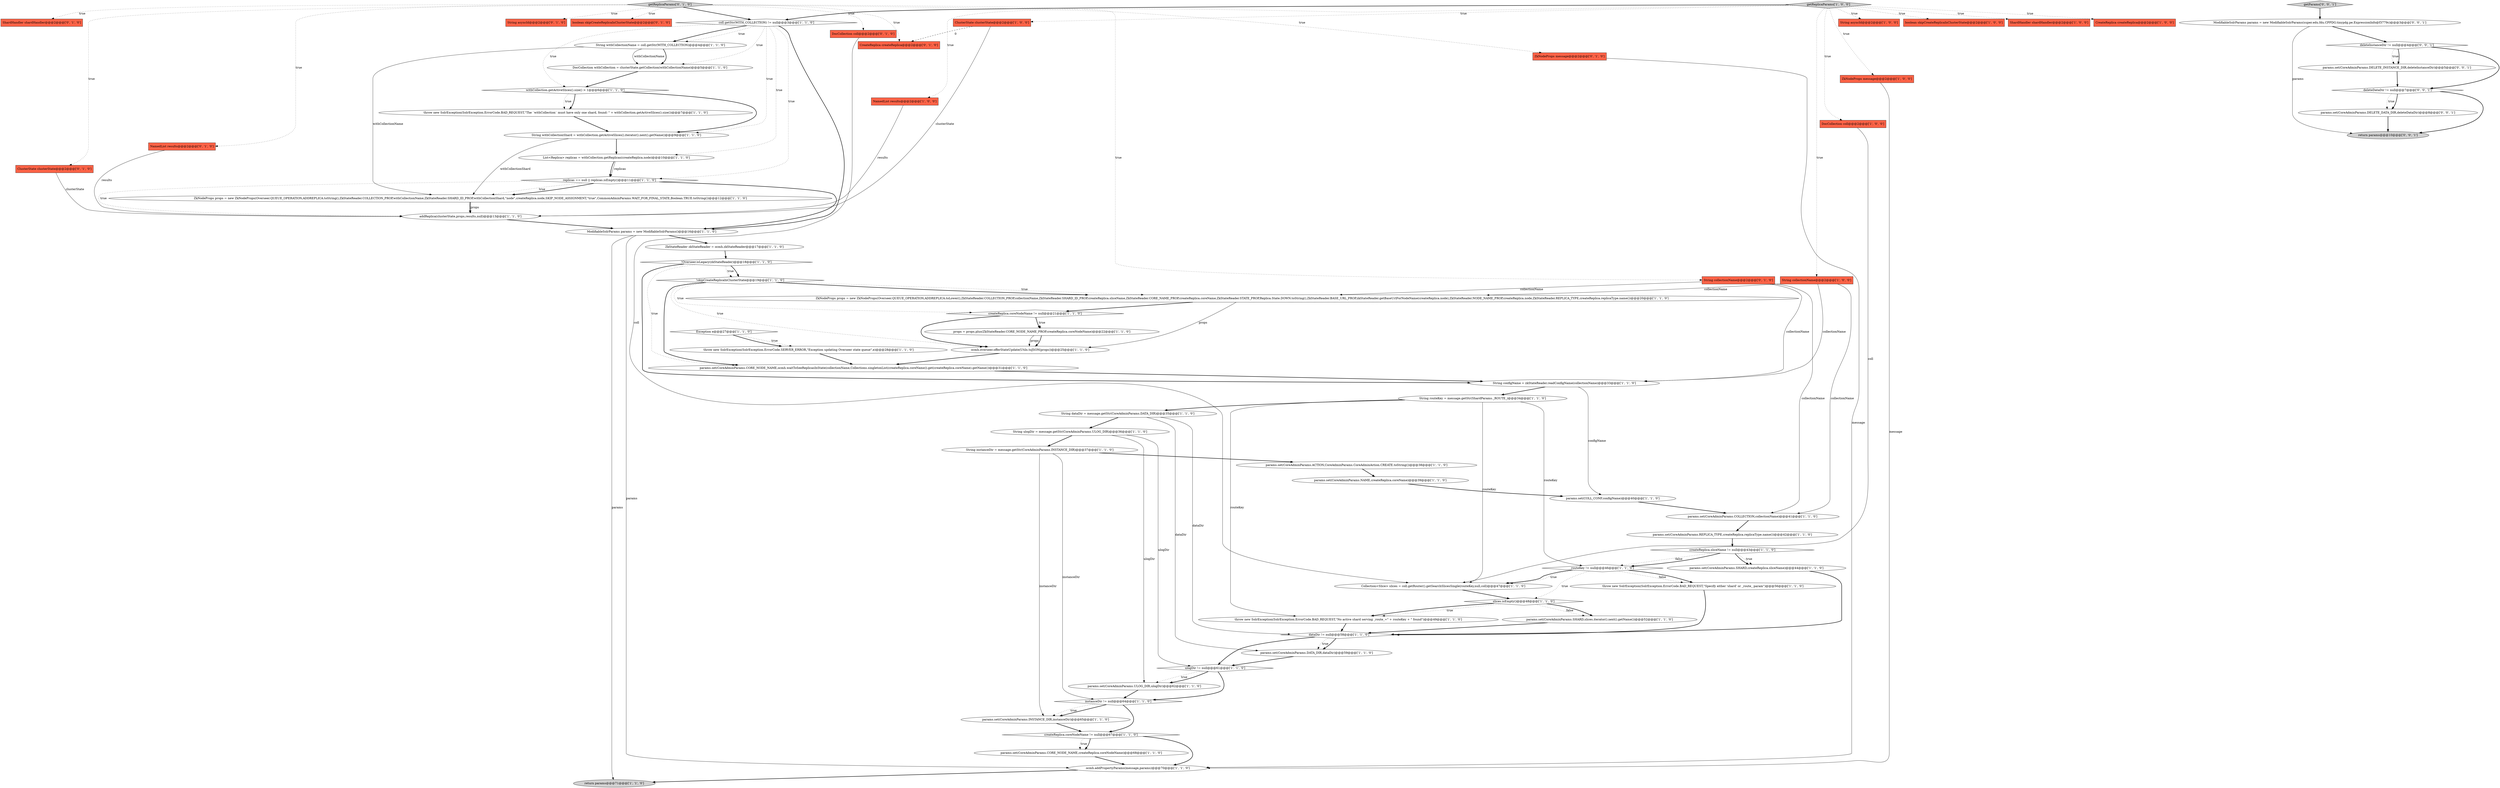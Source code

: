 digraph {
35 [style = filled, label = "coll.getStr(WITH_COLLECTION) != null@@@3@@@['1', '1', '0']", fillcolor = white, shape = diamond image = "AAA0AAABBB1BBB"];
43 [style = filled, label = "params.set(CoreAdminParams.NAME,createReplica.coreName)@@@39@@@['1', '1', '0']", fillcolor = white, shape = ellipse image = "AAA0AAABBB1BBB"];
33 [style = filled, label = "params.set(CoreAdminParams.SHARD,createReplica.sliceName)@@@44@@@['1', '1', '0']", fillcolor = white, shape = ellipse image = "AAA0AAABBB1BBB"];
36 [style = filled, label = "createReplica.coreNodeName != null@@@67@@@['1', '1', '0']", fillcolor = white, shape = diamond image = "AAA0AAABBB1BBB"];
9 [style = filled, label = "String collectionName@@@2@@@['1', '0', '0']", fillcolor = tomato, shape = box image = "AAA0AAABBB1BBB"];
1 [style = filled, label = "throw new SolrException(SolrException.ErrorCode.BAD_REQUEST,\"The `withCollection` must have only one shard, found: \" + withCollection.getActiveSlices().size())@@@7@@@['1', '1', '0']", fillcolor = white, shape = ellipse image = "AAA0AAABBB1BBB"];
27 [style = filled, label = "createReplica.sliceName != null@@@43@@@['1', '1', '0']", fillcolor = white, shape = diamond image = "AAA0AAABBB1BBB"];
59 [style = filled, label = "DocCollection coll@@@2@@@['0', '1', '0']", fillcolor = tomato, shape = box image = "AAA0AAABBB2BBB"];
56 [style = filled, label = "DocCollection withCollection = clusterState.getCollection(withCollectionName)@@@5@@@['1', '1', '0']", fillcolor = white, shape = ellipse image = "AAA0AAABBB1BBB"];
10 [style = filled, label = "String withCollectionShard = withCollection.getActiveSlices().iterator().next().getName()@@@9@@@['1', '1', '0']", fillcolor = white, shape = ellipse image = "AAA0AAABBB1BBB"];
32 [style = filled, label = "return params@@@71@@@['1', '1', '0']", fillcolor = lightgray, shape = ellipse image = "AAA0AAABBB1BBB"];
54 [style = filled, label = "String configName = zkStateReader.readConfigName(collectionName)@@@33@@@['1', '1', '0']", fillcolor = white, shape = ellipse image = "AAA0AAABBB1BBB"];
14 [style = filled, label = "ModifiableSolrParams params = new ModifiableSolrParams()@@@16@@@['1', '1', '0']", fillcolor = white, shape = ellipse image = "AAA0AAABBB1BBB"];
23 [style = filled, label = "params.set(COLL_CONF,configName)@@@40@@@['1', '1', '0']", fillcolor = white, shape = ellipse image = "AAA0AAABBB1BBB"];
65 [style = filled, label = "ZkNodeProps message@@@2@@@['0', '1', '0']", fillcolor = tomato, shape = box image = "AAA0AAABBB2BBB"];
55 [style = filled, label = "params.set(CoreAdminParams.ACTION,CoreAdminParams.CoreAdminAction.CREATE.toString())@@@38@@@['1', '1', '0']", fillcolor = white, shape = ellipse image = "AAA0AAABBB1BBB"];
34 [style = filled, label = "props = props.plus(ZkStateReader.CORE_NODE_NAME_PROP,createReplica.coreNodeName)@@@22@@@['1', '1', '0']", fillcolor = white, shape = ellipse image = "AAA0AAABBB1BBB"];
58 [style = filled, label = "ClusterState clusterState@@@2@@@['1', '0', '0']", fillcolor = tomato, shape = box image = "AAA1AAABBB1BBB"];
29 [style = filled, label = "params.set(CoreAdminParams.SHARD,slices.iterator().next().getName())@@@52@@@['1', '1', '0']", fillcolor = white, shape = ellipse image = "AAA0AAABBB1BBB"];
18 [style = filled, label = "throw new SolrException(SolrException.ErrorCode.BAD_REQUEST,\"Specify either 'shard' or _route_ param\")@@@56@@@['1', '1', '0']", fillcolor = white, shape = ellipse image = "AAA0AAABBB1BBB"];
74 [style = filled, label = "params.set(CoreAdminParams.DELETE_DATA_DIR,deleteDataDir)@@@8@@@['0', '0', '1']", fillcolor = white, shape = ellipse image = "AAA0AAABBB3BBB"];
75 [style = filled, label = "params.set(CoreAdminParams.DELETE_INSTANCE_DIR,deleteInstanceDir)@@@5@@@['0', '0', '1']", fillcolor = white, shape = ellipse image = "AAA0AAABBB3BBB"];
48 [style = filled, label = "throw new SolrException(SolrException.ErrorCode.BAD_REQUEST,\"No active shard serving _route_=\" + routeKey + \" found\")@@@49@@@['1', '1', '0']", fillcolor = white, shape = ellipse image = "AAA0AAABBB1BBB"];
41 [style = filled, label = "String asyncId@@@2@@@['1', '0', '0']", fillcolor = tomato, shape = box image = "AAA0AAABBB1BBB"];
66 [style = filled, label = "String collectionName@@@2@@@['0', '1', '0']", fillcolor = tomato, shape = box image = "AAA0AAABBB2BBB"];
5 [style = filled, label = "params.set(CoreAdminParams.REPLICA_TYPE,createReplica.replicaType.name())@@@42@@@['1', '1', '0']", fillcolor = white, shape = ellipse image = "AAA0AAABBB1BBB"];
68 [style = filled, label = "CreateReplica createReplica@@@2@@@['0', '1', '0']", fillcolor = tomato, shape = box image = "AAA1AAABBB2BBB"];
71 [style = filled, label = "getParams['0', '0', '1']", fillcolor = lightgray, shape = diamond image = "AAA0AAABBB3BBB"];
24 [style = filled, label = "params.set(CoreAdminParams.INSTANCE_DIR,instanceDir)@@@65@@@['1', '1', '0']", fillcolor = white, shape = ellipse image = "AAA0AAABBB1BBB"];
3 [style = filled, label = "!skipCreateReplicaInClusterState@@@19@@@['1', '1', '0']", fillcolor = white, shape = diamond image = "AAA0AAABBB1BBB"];
63 [style = filled, label = "getReplicaParams['0', '1', '0']", fillcolor = lightgray, shape = diamond image = "AAA0AAABBB2BBB"];
22 [style = filled, label = "ZkNodeProps props = new ZkNodeProps(Overseer.QUEUE_OPERATION,ADDREPLICA.toString(),ZkStateReader.COLLECTION_PROP,withCollectionName,ZkStateReader.SHARD_ID_PROP,withCollectionShard,\"node\",createReplica.node,SKIP_NODE_ASSIGNMENT,\"true\",CommonAdminParams.WAIT_FOR_FINAL_STATE,Boolean.TRUE.toString())@@@12@@@['1', '1', '0']", fillcolor = white, shape = ellipse image = "AAA0AAABBB1BBB"];
11 [style = filled, label = "ZkNodeProps message@@@2@@@['1', '0', '0']", fillcolor = tomato, shape = box image = "AAA0AAABBB1BBB"];
72 [style = filled, label = "return params@@@10@@@['0', '0', '1']", fillcolor = lightgray, shape = ellipse image = "AAA0AAABBB3BBB"];
69 [style = filled, label = "deleteDataDir != null@@@7@@@['0', '0', '1']", fillcolor = white, shape = diamond image = "AAA0AAABBB3BBB"];
20 [style = filled, label = "params.set(CoreAdminParams.CORE_NODE_NAME,createReplica.coreNodeName)@@@68@@@['1', '1', '0']", fillcolor = white, shape = ellipse image = "AAA0AAABBB1BBB"];
8 [style = filled, label = "instanceDir != null@@@64@@@['1', '1', '0']", fillcolor = white, shape = diamond image = "AAA0AAABBB1BBB"];
16 [style = filled, label = "String routeKey = message.getStr(ShardParams._ROUTE_)@@@34@@@['1', '1', '0']", fillcolor = white, shape = ellipse image = "AAA0AAABBB1BBB"];
47 [style = filled, label = "addReplica(clusterState,props,results,null)@@@13@@@['1', '1', '0']", fillcolor = white, shape = ellipse image = "AAA0AAABBB1BBB"];
50 [style = filled, label = "replicas == null || replicas.isEmpty()@@@11@@@['1', '1', '0']", fillcolor = white, shape = diamond image = "AAA0AAABBB1BBB"];
44 [style = filled, label = "String instanceDir = message.getStr(CoreAdminParams.INSTANCE_DIR)@@@37@@@['1', '1', '0']", fillcolor = white, shape = ellipse image = "AAA0AAABBB1BBB"];
2 [style = filled, label = "List<Replica> replicas = withCollection.getReplicas(createReplica.node)@@@10@@@['1', '1', '0']", fillcolor = white, shape = ellipse image = "AAA0AAABBB1BBB"];
17 [style = filled, label = "NamedList results@@@2@@@['1', '0', '0']", fillcolor = tomato, shape = box image = "AAA0AAABBB1BBB"];
15 [style = filled, label = "withCollection.getActiveSlices().size() > 1@@@6@@@['1', '1', '0']", fillcolor = white, shape = diamond image = "AAA0AAABBB1BBB"];
49 [style = filled, label = "ocmh.overseer.offerStateUpdate(Utils.toJSON(props))@@@25@@@['1', '1', '0']", fillcolor = white, shape = ellipse image = "AAA0AAABBB1BBB"];
67 [style = filled, label = "NamedList results@@@2@@@['0', '1', '0']", fillcolor = tomato, shape = box image = "AAA0AAABBB2BBB"];
4 [style = filled, label = "boolean skipCreateReplicaInClusterState@@@2@@@['1', '0', '0']", fillcolor = tomato, shape = box image = "AAA0AAABBB1BBB"];
28 [style = filled, label = "!Overseer.isLegacy(zkStateReader)@@@18@@@['1', '1', '0']", fillcolor = white, shape = diamond image = "AAA0AAABBB1BBB"];
37 [style = filled, label = "params.set(CoreAdminParams.DATA_DIR,dataDir)@@@59@@@['1', '1', '0']", fillcolor = white, shape = ellipse image = "AAA0AAABBB1BBB"];
62 [style = filled, label = "ShardHandler shardHandler@@@2@@@['0', '1', '0']", fillcolor = tomato, shape = box image = "AAA0AAABBB2BBB"];
73 [style = filled, label = "ModifiableSolrParams params = new ModifiableSolrParams(super.edu.fdu.CPPDG.tinypdg.pe.ExpressionInfo@f3779c)@@@3@@@['0', '0', '1']", fillcolor = white, shape = ellipse image = "AAA0AAABBB3BBB"];
51 [style = filled, label = "String ulogDir = message.getStr(CoreAdminParams.ULOG_DIR)@@@36@@@['1', '1', '0']", fillcolor = white, shape = ellipse image = "AAA0AAABBB1BBB"];
26 [style = filled, label = "getReplicaParams['1', '0', '0']", fillcolor = lightgray, shape = diamond image = "AAA0AAABBB1BBB"];
38 [style = filled, label = "ulogDir != null@@@61@@@['1', '1', '0']", fillcolor = white, shape = diamond image = "AAA0AAABBB1BBB"];
12 [style = filled, label = "ZkStateReader zkStateReader = ocmh.zkStateReader@@@17@@@['1', '1', '0']", fillcolor = white, shape = ellipse image = "AAA0AAABBB1BBB"];
45 [style = filled, label = "dataDir != null@@@58@@@['1', '1', '0']", fillcolor = white, shape = diamond image = "AAA0AAABBB1BBB"];
40 [style = filled, label = "createReplica.coreNodeName != null@@@21@@@['1', '1', '0']", fillcolor = white, shape = diamond image = "AAA0AAABBB1BBB"];
42 [style = filled, label = "Exception e@@@27@@@['1', '1', '0']", fillcolor = white, shape = diamond image = "AAA0AAABBB1BBB"];
39 [style = filled, label = "params.set(CoreAdminParams.COLLECTION,collectionName)@@@41@@@['1', '1', '0']", fillcolor = white, shape = ellipse image = "AAA0AAABBB1BBB"];
60 [style = filled, label = "ClusterState clusterState@@@2@@@['0', '1', '0']", fillcolor = tomato, shape = box image = "AAA0AAABBB2BBB"];
7 [style = filled, label = "ZkNodeProps props = new ZkNodeProps(Overseer.QUEUE_OPERATION,ADDREPLICA.toLower(),ZkStateReader.COLLECTION_PROP,collectionName,ZkStateReader.SHARD_ID_PROP,createReplica.sliceName,ZkStateReader.CORE_NAME_PROP,createReplica.coreName,ZkStateReader.STATE_PROP,Replica.State.DOWN.toString(),ZkStateReader.BASE_URL_PROP,zkStateReader.getBaseUrlForNodeName(createReplica.node),ZkStateReader.NODE_NAME_PROP,createReplica.node,ZkStateReader.REPLICA_TYPE,createReplica.replicaType.name())@@@20@@@['1', '1', '0']", fillcolor = white, shape = ellipse image = "AAA0AAABBB1BBB"];
0 [style = filled, label = "throw new SolrException(SolrException.ErrorCode.SERVER_ERROR,\"Exception updating Overseer state queue\",e)@@@28@@@['1', '1', '0']", fillcolor = white, shape = ellipse image = "AAA0AAABBB1BBB"];
30 [style = filled, label = "ocmh.addPropertyParams(message,params)@@@70@@@['1', '1', '0']", fillcolor = white, shape = ellipse image = "AAA0AAABBB1BBB"];
46 [style = filled, label = "Collection<Slice> slices = coll.getRouter().getSearchSlicesSingle(routeKey,null,coll)@@@47@@@['1', '1', '0']", fillcolor = white, shape = ellipse image = "AAA0AAABBB1BBB"];
52 [style = filled, label = "params.set(CoreAdminParams.ULOG_DIR,ulogDir)@@@62@@@['1', '1', '0']", fillcolor = white, shape = ellipse image = "AAA0AAABBB1BBB"];
53 [style = filled, label = "String dataDir = message.getStr(CoreAdminParams.DATA_DIR)@@@35@@@['1', '1', '0']", fillcolor = white, shape = ellipse image = "AAA0AAABBB1BBB"];
19 [style = filled, label = "slices.isEmpty()@@@48@@@['1', '1', '0']", fillcolor = white, shape = diamond image = "AAA0AAABBB1BBB"];
57 [style = filled, label = "routeKey != null@@@46@@@['1', '1', '0']", fillcolor = white, shape = diamond image = "AAA0AAABBB1BBB"];
61 [style = filled, label = "String asyncId@@@2@@@['0', '1', '0']", fillcolor = tomato, shape = box image = "AAA0AAABBB2BBB"];
13 [style = filled, label = "ShardHandler shardHandler@@@2@@@['1', '0', '0']", fillcolor = tomato, shape = box image = "AAA0AAABBB1BBB"];
21 [style = filled, label = "DocCollection coll@@@2@@@['1', '0', '0']", fillcolor = tomato, shape = box image = "AAA0AAABBB1BBB"];
6 [style = filled, label = "CreateReplica createReplica@@@2@@@['1', '0', '0']", fillcolor = tomato, shape = box image = "AAA0AAABBB1BBB"];
31 [style = filled, label = "String withCollectionName = coll.getStr(WITH_COLLECTION)@@@4@@@['1', '1', '0']", fillcolor = white, shape = ellipse image = "AAA0AAABBB1BBB"];
70 [style = filled, label = "deleteInstanceDir != null@@@4@@@['0', '0', '1']", fillcolor = white, shape = diamond image = "AAA0AAABBB3BBB"];
25 [style = filled, label = "params.set(CoreAdminParams.CORE_NODE_NAME,ocmh.waitToSeeReplicasInState(collectionName,Collections.singletonList(createReplica.coreName)).get(createReplica.coreName).getName())@@@31@@@['1', '1', '0']", fillcolor = white, shape = ellipse image = "AAA0AAABBB1BBB"];
64 [style = filled, label = "boolean skipCreateReplicaInClusterState@@@2@@@['0', '1', '0']", fillcolor = tomato, shape = box image = "AAA0AAABBB2BBB"];
14->30 [style = solid, label="params"];
53->45 [style = solid, label="dataDir"];
15->10 [style = bold, label=""];
40->49 [style = bold, label=""];
52->8 [style = bold, label=""];
70->69 [style = bold, label=""];
31->56 [style = bold, label=""];
50->22 [style = bold, label=""];
38->52 [style = bold, label=""];
74->72 [style = bold, label=""];
27->33 [style = dotted, label="true"];
35->10 [style = dotted, label="true"];
28->25 [style = dotted, label="true"];
70->75 [style = dotted, label="true"];
56->15 [style = bold, label=""];
44->24 [style = solid, label="instanceDir"];
26->13 [style = dotted, label="true"];
21->46 [style = solid, label="coll"];
3->40 [style = dotted, label="true"];
43->23 [style = bold, label=""];
54->23 [style = solid, label="configName"];
38->52 [style = dotted, label="true"];
63->65 [style = dotted, label="true"];
18->45 [style = bold, label=""];
29->45 [style = bold, label=""];
36->20 [style = bold, label=""];
36->20 [style = dotted, label="true"];
2->50 [style = solid, label="replicas"];
69->74 [style = dotted, label="true"];
8->36 [style = bold, label=""];
35->15 [style = dotted, label="true"];
63->61 [style = dotted, label="true"];
54->16 [style = bold, label=""];
0->25 [style = bold, label=""];
35->2 [style = dotted, label="true"];
9->39 [style = solid, label="collectionName"];
66->39 [style = solid, label="collectionName"];
59->46 [style = solid, label="coll"];
22->47 [style = bold, label=""];
45->38 [style = bold, label=""];
37->38 [style = bold, label=""];
26->35 [style = bold, label=""];
69->72 [style = bold, label=""];
33->45 [style = bold, label=""];
28->3 [style = bold, label=""];
11->30 [style = solid, label="message"];
27->33 [style = bold, label=""];
26->4 [style = dotted, label="true"];
26->58 [style = dotted, label="true"];
42->0 [style = dotted, label="true"];
57->19 [style = dotted, label="true"];
26->41 [style = dotted, label="true"];
63->64 [style = dotted, label="true"];
57->46 [style = bold, label=""];
35->31 [style = bold, label=""];
3->7 [style = dotted, label="true"];
14->32 [style = solid, label="params"];
66->7 [style = solid, label="collectionName"];
12->28 [style = bold, label=""];
51->44 [style = bold, label=""];
27->57 [style = dotted, label="false"];
28->54 [style = bold, label=""];
53->37 [style = solid, label="dataDir"];
75->69 [style = bold, label=""];
40->34 [style = bold, label=""];
73->72 [style = solid, label="params"];
26->9 [style = dotted, label="true"];
7->49 [style = solid, label="props"];
16->46 [style = solid, label="routeKey"];
49->25 [style = bold, label=""];
36->30 [style = bold, label=""];
44->55 [style = bold, label=""];
3->7 [style = bold, label=""];
70->75 [style = bold, label=""];
44->8 [style = solid, label="instanceDir"];
19->29 [style = dotted, label="false"];
34->49 [style = solid, label="props"];
26->6 [style = dotted, label="true"];
10->2 [style = bold, label=""];
46->19 [style = bold, label=""];
9->54 [style = solid, label="collectionName"];
63->68 [style = dotted, label="true"];
8->24 [style = bold, label=""];
31->56 [style = solid, label="withCollectionName"];
69->74 [style = bold, label=""];
40->34 [style = dotted, label="true"];
39->5 [style = bold, label=""];
28->3 [style = dotted, label="true"];
34->49 [style = bold, label=""];
63->59 [style = dotted, label="true"];
19->29 [style = bold, label=""];
30->32 [style = bold, label=""];
50->14 [style = bold, label=""];
73->70 [style = bold, label=""];
35->31 [style = dotted, label="true"];
35->14 [style = bold, label=""];
8->24 [style = dotted, label="true"];
3->49 [style = dotted, label="true"];
42->0 [style = bold, label=""];
17->47 [style = solid, label="results"];
63->60 [style = dotted, label="true"];
71->73 [style = bold, label=""];
16->48 [style = solid, label="routeKey"];
57->18 [style = dotted, label="false"];
58->68 [style = dashed, label="0"];
51->38 [style = solid, label="ulogDir"];
63->62 [style = dotted, label="true"];
26->17 [style = dotted, label="true"];
51->52 [style = solid, label="ulogDir"];
60->47 [style = solid, label="clusterState"];
23->39 [style = bold, label=""];
55->43 [style = bold, label=""];
22->47 [style = solid, label="props"];
38->8 [style = bold, label=""];
26->11 [style = dotted, label="true"];
63->66 [style = dotted, label="true"];
25->54 [style = bold, label=""];
7->40 [style = bold, label=""];
16->57 [style = solid, label="routeKey"];
15->1 [style = bold, label=""];
63->67 [style = dotted, label="true"];
31->22 [style = solid, label="withCollectionName"];
19->48 [style = dotted, label="true"];
19->48 [style = bold, label=""];
10->22 [style = solid, label="withCollectionShard"];
53->51 [style = bold, label=""];
3->25 [style = bold, label=""];
67->47 [style = solid, label="results"];
45->37 [style = dotted, label="true"];
57->46 [style = dotted, label="true"];
66->54 [style = solid, label="collectionName"];
57->18 [style = bold, label=""];
50->22 [style = dotted, label="true"];
50->47 [style = dotted, label="true"];
2->50 [style = bold, label=""];
16->53 [style = bold, label=""];
24->36 [style = bold, label=""];
48->45 [style = bold, label=""];
58->47 [style = solid, label="clusterState"];
9->7 [style = solid, label="collectionName"];
27->57 [style = bold, label=""];
26->21 [style = dotted, label="true"];
15->1 [style = dotted, label="true"];
14->12 [style = bold, label=""];
35->50 [style = dotted, label="true"];
45->37 [style = bold, label=""];
5->27 [style = bold, label=""];
20->30 [style = bold, label=""];
65->30 [style = solid, label="message"];
35->56 [style = dotted, label="true"];
1->10 [style = bold, label=""];
47->14 [style = bold, label=""];
63->35 [style = bold, label=""];
}
